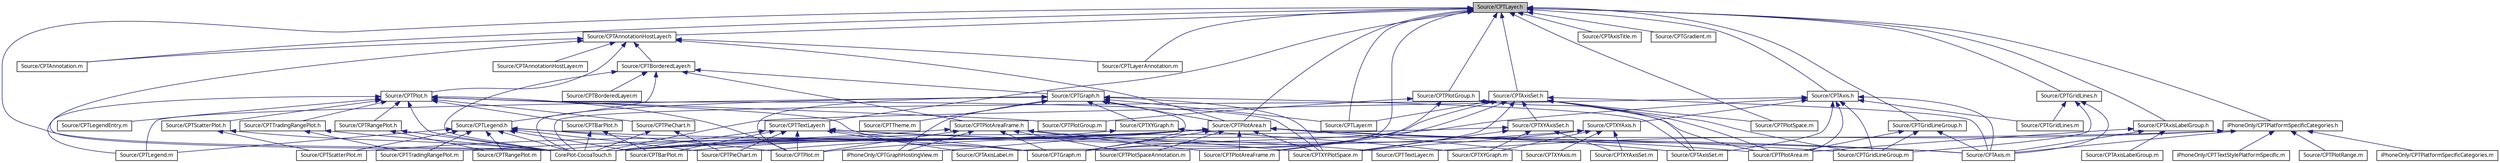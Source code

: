 digraph G
{
  bgcolor="transparent";
  edge [fontname="Lucinda Grande",fontsize="10",labelfontname="Lucinda Grande",labelfontsize="10"];
  node [fontname="Lucinda Grande",fontsize="10",shape=record];
  Node1 [label="Source/CPTLayer.h",height=0.2,width=0.4,color="black", fillcolor="grey75", style="filled" fontcolor="black"];
  Node1 -> Node2 [dir="back",color="midnightblue",fontsize="10",style="solid",fontname="Lucinda Grande"];
  Node2 [label="CorePlot-CocoaTouch.h",height=0.2,width=0.4,color="black",URL="$_core_plot-_cocoa_touch_8h.html"];
  Node1 -> Node3 [dir="back",color="midnightblue",fontsize="10",style="solid",fontname="Lucinda Grande"];
  Node3 [label="Source/CPTAnnotation.m",height=0.2,width=0.4,color="black",URL="$_c_p_t_annotation_8m.html"];
  Node1 -> Node4 [dir="back",color="midnightblue",fontsize="10",style="solid",fontname="Lucinda Grande"];
  Node4 [label="Source/CPTAnnotationHostLayer.h",height=0.2,width=0.4,color="black",URL="$_c_p_t_annotation_host_layer_8h.html"];
  Node4 -> Node2 [dir="back",color="midnightblue",fontsize="10",style="solid",fontname="Lucinda Grande"];
  Node4 -> Node3 [dir="back",color="midnightblue",fontsize="10",style="solid",fontname="Lucinda Grande"];
  Node4 -> Node5 [dir="back",color="midnightblue",fontsize="10",style="solid",fontname="Lucinda Grande"];
  Node5 [label="Source/CPTAnnotationHostLayer.m",height=0.2,width=0.4,color="black",URL="$_c_p_t_annotation_host_layer_8m.html"];
  Node4 -> Node6 [dir="back",color="midnightblue",fontsize="10",style="solid",fontname="Lucinda Grande"];
  Node6 [label="Source/CPTBorderedLayer.h",height=0.2,width=0.4,color="black",URL="$_c_p_t_bordered_layer_8h.html"];
  Node6 -> Node2 [dir="back",color="midnightblue",fontsize="10",style="solid",fontname="Lucinda Grande"];
  Node6 -> Node7 [dir="back",color="midnightblue",fontsize="10",style="solid",fontname="Lucinda Grande"];
  Node7 [label="Source/CPTGraph.h",height=0.2,width=0.4,color="black",URL="$_c_p_t_graph_8h.html"];
  Node7 -> Node2 [dir="back",color="midnightblue",fontsize="10",style="solid",fontname="Lucinda Grande"];
  Node7 -> Node8 [dir="back",color="midnightblue",fontsize="10",style="solid",fontname="Lucinda Grande"];
  Node8 [label="Source/CPTPlotArea.h",height=0.2,width=0.4,color="black",URL="$_c_p_t_plot_area_8h.html"];
  Node8 -> Node2 [dir="back",color="midnightblue",fontsize="10",style="solid",fontname="Lucinda Grande"];
  Node8 -> Node9 [dir="back",color="midnightblue",fontsize="10",style="solid",fontname="Lucinda Grande"];
  Node9 [label="Source/CPTAxis.m",height=0.2,width=0.4,color="black",URL="$_c_p_t_axis_8m.html"];
  Node8 -> Node10 [dir="back",color="midnightblue",fontsize="10",style="solid",fontname="Lucinda Grande"];
  Node10 [label="Source/CPTAxisSet.m",height=0.2,width=0.4,color="black",URL="$_c_p_t_axis_set_8m.html"];
  Node8 -> Node11 [dir="back",color="midnightblue",fontsize="10",style="solid",fontname="Lucinda Grande"];
  Node11 [label="Source/CPTBarPlot.m",height=0.2,width=0.4,color="black",URL="$_c_p_t_bar_plot_8m.html"];
  Node8 -> Node12 [dir="back",color="midnightblue",fontsize="10",style="solid",fontname="Lucinda Grande"];
  Node12 [label="Source/CPTGraph.m",height=0.2,width=0.4,color="black",URL="$_c_p_t_graph_8m.html"];
  Node8 -> Node13 [dir="back",color="midnightblue",fontsize="10",style="solid",fontname="Lucinda Grande"];
  Node13 [label="Source/CPTGridLineGroup.m",height=0.2,width=0.4,color="black",URL="$_c_p_t_grid_line_group_8m.html"];
  Node8 -> Node14 [dir="back",color="midnightblue",fontsize="10",style="solid",fontname="Lucinda Grande"];
  Node14 [label="Source/CPTPieChart.m",height=0.2,width=0.4,color="black",URL="$_c_p_t_pie_chart_8m.html"];
  Node8 -> Node15 [dir="back",color="midnightblue",fontsize="10",style="solid",fontname="Lucinda Grande"];
  Node15 [label="Source/CPTPlot.m",height=0.2,width=0.4,color="black",URL="$_c_p_t_plot_8m.html"];
  Node8 -> Node16 [dir="back",color="midnightblue",fontsize="10",style="solid",fontname="Lucinda Grande"];
  Node16 [label="Source/CPTPlotArea.m",height=0.2,width=0.4,color="black",URL="$_c_p_t_plot_area_8m.html"];
  Node8 -> Node17 [dir="back",color="midnightblue",fontsize="10",style="solid",fontname="Lucinda Grande"];
  Node17 [label="Source/CPTPlotAreaFrame.m",height=0.2,width=0.4,color="black",URL="$_c_p_t_plot_area_frame_8m.html"];
  Node8 -> Node18 [dir="back",color="midnightblue",fontsize="10",style="solid",fontname="Lucinda Grande"];
  Node18 [label="Source/CPTPlotSpaceAnnotation.m",height=0.2,width=0.4,color="black",URL="$_c_p_t_plot_space_annotation_8m.html"];
  Node8 -> Node19 [dir="back",color="midnightblue",fontsize="10",style="solid",fontname="Lucinda Grande"];
  Node19 [label="Source/CPTRangePlot.m",height=0.2,width=0.4,color="black",URL="$_c_p_t_range_plot_8m.html"];
  Node8 -> Node20 [dir="back",color="midnightblue",fontsize="10",style="solid",fontname="Lucinda Grande"];
  Node20 [label="Source/CPTScatterPlot.m",height=0.2,width=0.4,color="black",URL="$_c_p_t_scatter_plot_8m.html"];
  Node8 -> Node21 [dir="back",color="midnightblue",fontsize="10",style="solid",fontname="Lucinda Grande"];
  Node21 [label="Source/CPTTradingRangePlot.m",height=0.2,width=0.4,color="black",URL="$_c_p_t_trading_range_plot_8m.html"];
  Node8 -> Node22 [dir="back",color="midnightblue",fontsize="10",style="solid",fontname="Lucinda Grande"];
  Node22 [label="Source/CPTXYAxis.m",height=0.2,width=0.4,color="black",URL="$_c_p_t_x_y_axis_8m.html"];
  Node8 -> Node23 [dir="back",color="midnightblue",fontsize="10",style="solid",fontname="Lucinda Grande"];
  Node23 [label="Source/CPTXYPlotSpace.m",height=0.2,width=0.4,color="black",URL="$_c_p_t_x_y_plot_space_8m.html"];
  Node8 -> Node24 [dir="back",color="midnightblue",fontsize="10",style="solid",fontname="Lucinda Grande"];
  Node24 [label="iPhoneOnly/CPTGraphHostingView.m",height=0.2,width=0.4,color="black",URL="$_c_p_t_graph_hosting_view_8m.html"];
  Node7 -> Node10 [dir="back",color="midnightblue",fontsize="10",style="solid",fontname="Lucinda Grande"];
  Node7 -> Node12 [dir="back",color="midnightblue",fontsize="10",style="solid",fontname="Lucinda Grande"];
  Node7 -> Node25 [dir="back",color="midnightblue",fontsize="10",style="solid",fontname="Lucinda Grande"];
  Node25 [label="Source/CPTLayer.m",height=0.2,width=0.4,color="black",URL="$_c_p_t_layer_8m.html"];
  Node7 -> Node26 [dir="back",color="midnightblue",fontsize="10",style="solid",fontname="Lucinda Grande"];
  Node26 [label="Source/CPTLegend.m",height=0.2,width=0.4,color="black",URL="$_c_p_t_legend_8m.html"];
  Node7 -> Node15 [dir="back",color="midnightblue",fontsize="10",style="solid",fontname="Lucinda Grande"];
  Node7 -> Node27 [dir="back",color="midnightblue",fontsize="10",style="solid",fontname="Lucinda Grande"];
  Node27 [label="Source/CPTTheme.m",height=0.2,width=0.4,color="black",URL="$_c_p_t_theme_8m.html"];
  Node7 -> Node28 [dir="back",color="midnightblue",fontsize="10",style="solid",fontname="Lucinda Grande"];
  Node28 [label="Source/CPTXYGraph.h",height=0.2,width=0.4,color="black",URL="$_c_p_t_x_y_graph_8h.html"];
  Node28 -> Node2 [dir="back",color="midnightblue",fontsize="10",style="solid",fontname="Lucinda Grande"];
  Node28 -> Node29 [dir="back",color="midnightblue",fontsize="10",style="solid",fontname="Lucinda Grande"];
  Node29 [label="Source/CPTXYGraph.m",height=0.2,width=0.4,color="black",URL="$_c_p_t_x_y_graph_8m.html"];
  Node7 -> Node23 [dir="back",color="midnightblue",fontsize="10",style="solid",fontname="Lucinda Grande"];
  Node7 -> Node24 [dir="back",color="midnightblue",fontsize="10",style="solid",fontname="Lucinda Grande"];
  Node6 -> Node30 [dir="back",color="midnightblue",fontsize="10",style="solid",fontname="Lucinda Grande"];
  Node30 [label="Source/CPTBorderedLayer.m",height=0.2,width=0.4,color="black",URL="$_c_p_t_bordered_layer_8m.html"];
  Node6 -> Node31 [dir="back",color="midnightblue",fontsize="10",style="solid",fontname="Lucinda Grande"];
  Node31 [label="Source/CPTLegend.h",height=0.2,width=0.4,color="black",URL="$_c_p_t_legend_8h.html"];
  Node31 -> Node2 [dir="back",color="midnightblue",fontsize="10",style="solid",fontname="Lucinda Grande"];
  Node31 -> Node11 [dir="back",color="midnightblue",fontsize="10",style="solid",fontname="Lucinda Grande"];
  Node31 -> Node12 [dir="back",color="midnightblue",fontsize="10",style="solid",fontname="Lucinda Grande"];
  Node31 -> Node26 [dir="back",color="midnightblue",fontsize="10",style="solid",fontname="Lucinda Grande"];
  Node31 -> Node14 [dir="back",color="midnightblue",fontsize="10",style="solid",fontname="Lucinda Grande"];
  Node31 -> Node15 [dir="back",color="midnightblue",fontsize="10",style="solid",fontname="Lucinda Grande"];
  Node31 -> Node19 [dir="back",color="midnightblue",fontsize="10",style="solid",fontname="Lucinda Grande"];
  Node31 -> Node20 [dir="back",color="midnightblue",fontsize="10",style="solid",fontname="Lucinda Grande"];
  Node31 -> Node21 [dir="back",color="midnightblue",fontsize="10",style="solid",fontname="Lucinda Grande"];
  Node6 -> Node32 [dir="back",color="midnightblue",fontsize="10",style="solid",fontname="Lucinda Grande"];
  Node32 [label="Source/CPTPlotAreaFrame.h",height=0.2,width=0.4,color="black",URL="$_c_p_t_plot_area_frame_8h.html"];
  Node32 -> Node2 [dir="back",color="midnightblue",fontsize="10",style="solid",fontname="Lucinda Grande"];
  Node32 -> Node12 [dir="back",color="midnightblue",fontsize="10",style="solid",fontname="Lucinda Grande"];
  Node32 -> Node15 [dir="back",color="midnightblue",fontsize="10",style="solid",fontname="Lucinda Grande"];
  Node32 -> Node17 [dir="back",color="midnightblue",fontsize="10",style="solid",fontname="Lucinda Grande"];
  Node32 -> Node18 [dir="back",color="midnightblue",fontsize="10",style="solid",fontname="Lucinda Grande"];
  Node32 -> Node23 [dir="back",color="midnightblue",fontsize="10",style="solid",fontname="Lucinda Grande"];
  Node32 -> Node24 [dir="back",color="midnightblue",fontsize="10",style="solid",fontname="Lucinda Grande"];
  Node4 -> Node33 [dir="back",color="midnightblue",fontsize="10",style="solid",fontname="Lucinda Grande"];
  Node33 [label="Source/CPTLayerAnnotation.m",height=0.2,width=0.4,color="black",URL="$_c_p_t_layer_annotation_8m.html"];
  Node4 -> Node34 [dir="back",color="midnightblue",fontsize="10",style="solid",fontname="Lucinda Grande"];
  Node34 [label="Source/CPTPlot.h",height=0.2,width=0.4,color="black",URL="$_c_p_t_plot_8h.html"];
  Node34 -> Node2 [dir="back",color="midnightblue",fontsize="10",style="solid",fontname="Lucinda Grande"];
  Node34 -> Node35 [dir="back",color="midnightblue",fontsize="10",style="solid",fontname="Lucinda Grande"];
  Node35 [label="Source/CPTBarPlot.h",height=0.2,width=0.4,color="black",URL="$_c_p_t_bar_plot_8h.html"];
  Node35 -> Node2 [dir="back",color="midnightblue",fontsize="10",style="solid",fontname="Lucinda Grande"];
  Node35 -> Node11 [dir="back",color="midnightblue",fontsize="10",style="solid",fontname="Lucinda Grande"];
  Node34 -> Node12 [dir="back",color="midnightblue",fontsize="10",style="solid",fontname="Lucinda Grande"];
  Node34 -> Node26 [dir="back",color="midnightblue",fontsize="10",style="solid",fontname="Lucinda Grande"];
  Node34 -> Node36 [dir="back",color="midnightblue",fontsize="10",style="solid",fontname="Lucinda Grande"];
  Node36 [label="Source/CPTLegendEntry.m",height=0.2,width=0.4,color="black",URL="$_c_p_t_legend_entry_8m.html"];
  Node34 -> Node37 [dir="back",color="midnightblue",fontsize="10",style="solid",fontname="Lucinda Grande"];
  Node37 [label="Source/CPTPieChart.h",height=0.2,width=0.4,color="black",URL="$_c_p_t_pie_chart_8h.html"];
  Node37 -> Node2 [dir="back",color="midnightblue",fontsize="10",style="solid",fontname="Lucinda Grande"];
  Node37 -> Node14 [dir="back",color="midnightblue",fontsize="10",style="solid",fontname="Lucinda Grande"];
  Node34 -> Node15 [dir="back",color="midnightblue",fontsize="10",style="solid",fontname="Lucinda Grande"];
  Node34 -> Node38 [dir="back",color="midnightblue",fontsize="10",style="solid",fontname="Lucinda Grande"];
  Node38 [label="Source/CPTPlotGroup.m",height=0.2,width=0.4,color="black",URL="$_c_p_t_plot_group_8m.html"];
  Node34 -> Node39 [dir="back",color="midnightblue",fontsize="10",style="solid",fontname="Lucinda Grande"];
  Node39 [label="Source/CPTRangePlot.h",height=0.2,width=0.4,color="black",URL="$_c_p_t_range_plot_8h.html"];
  Node39 -> Node2 [dir="back",color="midnightblue",fontsize="10",style="solid",fontname="Lucinda Grande"];
  Node39 -> Node19 [dir="back",color="midnightblue",fontsize="10",style="solid",fontname="Lucinda Grande"];
  Node34 -> Node40 [dir="back",color="midnightblue",fontsize="10",style="solid",fontname="Lucinda Grande"];
  Node40 [label="Source/CPTScatterPlot.h",height=0.2,width=0.4,color="black",URL="$_c_p_t_scatter_plot_8h.html"];
  Node40 -> Node2 [dir="back",color="midnightblue",fontsize="10",style="solid",fontname="Lucinda Grande"];
  Node40 -> Node20 [dir="back",color="midnightblue",fontsize="10",style="solid",fontname="Lucinda Grande"];
  Node34 -> Node41 [dir="back",color="midnightblue",fontsize="10",style="solid",fontname="Lucinda Grande"];
  Node41 [label="Source/CPTTradingRangePlot.h",height=0.2,width=0.4,color="black",URL="$_c_p_t_trading_range_plot_8h.html"];
  Node41 -> Node2 [dir="back",color="midnightblue",fontsize="10",style="solid",fontname="Lucinda Grande"];
  Node41 -> Node21 [dir="back",color="midnightblue",fontsize="10",style="solid",fontname="Lucinda Grande"];
  Node34 -> Node23 [dir="back",color="midnightblue",fontsize="10",style="solid",fontname="Lucinda Grande"];
  Node4 -> Node8 [dir="back",color="midnightblue",fontsize="10",style="solid",fontname="Lucinda Grande"];
  Node1 -> Node42 [dir="back",color="midnightblue",fontsize="10",style="solid",fontname="Lucinda Grande"];
  Node42 [label="Source/CPTAxis.h",height=0.2,width=0.4,color="black",URL="$_c_p_t_axis_8h.html"];
  Node42 -> Node2 [dir="back",color="midnightblue",fontsize="10",style="solid",fontname="Lucinda Grande"];
  Node42 -> Node9 [dir="back",color="midnightblue",fontsize="10",style="solid",fontname="Lucinda Grande"];
  Node42 -> Node10 [dir="back",color="midnightblue",fontsize="10",style="solid",fontname="Lucinda Grande"];
  Node42 -> Node12 [dir="back",color="midnightblue",fontsize="10",style="solid",fontname="Lucinda Grande"];
  Node42 -> Node13 [dir="back",color="midnightblue",fontsize="10",style="solid",fontname="Lucinda Grande"];
  Node42 -> Node43 [dir="back",color="midnightblue",fontsize="10",style="solid",fontname="Lucinda Grande"];
  Node43 [label="Source/CPTGridLines.m",height=0.2,width=0.4,color="black",URL="$_c_p_t_grid_lines_8m.html"];
  Node42 -> Node16 [dir="back",color="midnightblue",fontsize="10",style="solid",fontname="Lucinda Grande"];
  Node42 -> Node44 [dir="back",color="midnightblue",fontsize="10",style="solid",fontname="Lucinda Grande"];
  Node44 [label="Source/CPTXYAxis.h",height=0.2,width=0.4,color="black",URL="$_c_p_t_x_y_axis_8h.html"];
  Node44 -> Node2 [dir="back",color="midnightblue",fontsize="10",style="solid",fontname="Lucinda Grande"];
  Node44 -> Node22 [dir="back",color="midnightblue",fontsize="10",style="solid",fontname="Lucinda Grande"];
  Node44 -> Node45 [dir="back",color="midnightblue",fontsize="10",style="solid",fontname="Lucinda Grande"];
  Node45 [label="Source/CPTXYAxisSet.m",height=0.2,width=0.4,color="black",URL="$_c_p_t_x_y_axis_set_8m.html"];
  Node44 -> Node29 [dir="back",color="midnightblue",fontsize="10",style="solid",fontname="Lucinda Grande"];
  Node44 -> Node23 [dir="back",color="midnightblue",fontsize="10",style="solid",fontname="Lucinda Grande"];
  Node1 -> Node8 [dir="back",color="midnightblue",fontsize="10",style="solid",fontname="Lucinda Grande"];
  Node1 -> Node46 [dir="back",color="midnightblue",fontsize="10",style="solid",fontname="Lucinda Grande"];
  Node46 [label="Source/CPTAxisLabel.m",height=0.2,width=0.4,color="black",URL="$_c_p_t_axis_label_8m.html"];
  Node1 -> Node47 [dir="back",color="midnightblue",fontsize="10",style="solid",fontname="Lucinda Grande"];
  Node47 [label="Source/CPTAxisLabelGroup.h",height=0.2,width=0.4,color="black",URL="$_c_p_t_axis_label_group_8h.html"];
  Node47 -> Node9 [dir="back",color="midnightblue",fontsize="10",style="solid",fontname="Lucinda Grande"];
  Node47 -> Node48 [dir="back",color="midnightblue",fontsize="10",style="solid",fontname="Lucinda Grande"];
  Node48 [label="Source/CPTAxisLabelGroup.m",height=0.2,width=0.4,color="black",URL="$_c_p_t_axis_label_group_8m.html"];
  Node47 -> Node16 [dir="back",color="midnightblue",fontsize="10",style="solid",fontname="Lucinda Grande"];
  Node1 -> Node49 [dir="back",color="midnightblue",fontsize="10",style="solid",fontname="Lucinda Grande"];
  Node49 [label="Source/CPTAxisSet.h",height=0.2,width=0.4,color="black",URL="$_c_p_t_axis_set_8h.html"];
  Node49 -> Node2 [dir="back",color="midnightblue",fontsize="10",style="solid",fontname="Lucinda Grande"];
  Node49 -> Node9 [dir="back",color="midnightblue",fontsize="10",style="solid",fontname="Lucinda Grande"];
  Node49 -> Node10 [dir="back",color="midnightblue",fontsize="10",style="solid",fontname="Lucinda Grande"];
  Node49 -> Node12 [dir="back",color="midnightblue",fontsize="10",style="solid",fontname="Lucinda Grande"];
  Node49 -> Node13 [dir="back",color="midnightblue",fontsize="10",style="solid",fontname="Lucinda Grande"];
  Node49 -> Node25 [dir="back",color="midnightblue",fontsize="10",style="solid",fontname="Lucinda Grande"];
  Node49 -> Node16 [dir="back",color="midnightblue",fontsize="10",style="solid",fontname="Lucinda Grande"];
  Node49 -> Node17 [dir="back",color="midnightblue",fontsize="10",style="solid",fontname="Lucinda Grande"];
  Node49 -> Node50 [dir="back",color="midnightblue",fontsize="10",style="solid",fontname="Lucinda Grande"];
  Node50 [label="Source/CPTPlotSpace.m",height=0.2,width=0.4,color="black",URL="$_c_p_t_plot_space_8m.html"];
  Node49 -> Node51 [dir="back",color="midnightblue",fontsize="10",style="solid",fontname="Lucinda Grande"];
  Node51 [label="Source/CPTXYAxisSet.h",height=0.2,width=0.4,color="black",URL="$_c_p_t_x_y_axis_set_8h.html"];
  Node51 -> Node2 [dir="back",color="midnightblue",fontsize="10",style="solid",fontname="Lucinda Grande"];
  Node51 -> Node45 [dir="back",color="midnightblue",fontsize="10",style="solid",fontname="Lucinda Grande"];
  Node51 -> Node29 [dir="back",color="midnightblue",fontsize="10",style="solid",fontname="Lucinda Grande"];
  Node51 -> Node23 [dir="back",color="midnightblue",fontsize="10",style="solid",fontname="Lucinda Grande"];
  Node49 -> Node23 [dir="back",color="midnightblue",fontsize="10",style="solid",fontname="Lucinda Grande"];
  Node1 -> Node52 [dir="back",color="midnightblue",fontsize="10",style="solid",fontname="Lucinda Grande"];
  Node52 [label="Source/CPTAxisTitle.m",height=0.2,width=0.4,color="black",URL="$_c_p_t_axis_title_8m.html"];
  Node1 -> Node53 [dir="back",color="midnightblue",fontsize="10",style="solid",fontname="Lucinda Grande"];
  Node53 [label="Source/CPTGradient.m",height=0.2,width=0.4,color="black",URL="$_c_p_t_gradient_8m.html"];
  Node1 -> Node54 [dir="back",color="midnightblue",fontsize="10",style="solid",fontname="Lucinda Grande"];
  Node54 [label="Source/CPTGridLineGroup.h",height=0.2,width=0.4,color="black",URL="$_c_p_t_grid_line_group_8h.html"];
  Node54 -> Node9 [dir="back",color="midnightblue",fontsize="10",style="solid",fontname="Lucinda Grande"];
  Node54 -> Node13 [dir="back",color="midnightblue",fontsize="10",style="solid",fontname="Lucinda Grande"];
  Node54 -> Node16 [dir="back",color="midnightblue",fontsize="10",style="solid",fontname="Lucinda Grande"];
  Node1 -> Node55 [dir="back",color="midnightblue",fontsize="10",style="solid",fontname="Lucinda Grande"];
  Node55 [label="Source/CPTGridLines.h",height=0.2,width=0.4,color="black",URL="$_c_p_t_grid_lines_8h.html"];
  Node55 -> Node9 [dir="back",color="midnightblue",fontsize="10",style="solid",fontname="Lucinda Grande"];
  Node55 -> Node13 [dir="back",color="midnightblue",fontsize="10",style="solid",fontname="Lucinda Grande"];
  Node55 -> Node43 [dir="back",color="midnightblue",fontsize="10",style="solid",fontname="Lucinda Grande"];
  Node1 -> Node25 [dir="back",color="midnightblue",fontsize="10",style="solid",fontname="Lucinda Grande"];
  Node1 -> Node33 [dir="back",color="midnightblue",fontsize="10",style="solid",fontname="Lucinda Grande"];
  Node1 -> Node56 [dir="back",color="midnightblue",fontsize="10",style="solid",fontname="Lucinda Grande"];
  Node56 [label="Source/CPTPlotGroup.h",height=0.2,width=0.4,color="black",URL="$_c_p_t_plot_group_8h.html"];
  Node56 -> Node16 [dir="back",color="midnightblue",fontsize="10",style="solid",fontname="Lucinda Grande"];
  Node56 -> Node17 [dir="back",color="midnightblue",fontsize="10",style="solid",fontname="Lucinda Grande"];
  Node56 -> Node38 [dir="back",color="midnightblue",fontsize="10",style="solid",fontname="Lucinda Grande"];
  Node1 -> Node50 [dir="back",color="midnightblue",fontsize="10",style="solid",fontname="Lucinda Grande"];
  Node1 -> Node57 [dir="back",color="midnightblue",fontsize="10",style="solid",fontname="Lucinda Grande"];
  Node57 [label="Source/CPTTextLayer.h",height=0.2,width=0.4,color="black",URL="$_c_p_t_text_layer_8h.html"];
  Node57 -> Node2 [dir="back",color="midnightblue",fontsize="10",style="solid",fontname="Lucinda Grande"];
  Node57 -> Node9 [dir="back",color="midnightblue",fontsize="10",style="solid",fontname="Lucinda Grande"];
  Node57 -> Node46 [dir="back",color="midnightblue",fontsize="10",style="solid",fontname="Lucinda Grande"];
  Node57 -> Node11 [dir="back",color="midnightblue",fontsize="10",style="solid",fontname="Lucinda Grande"];
  Node57 -> Node12 [dir="back",color="midnightblue",fontsize="10",style="solid",fontname="Lucinda Grande"];
  Node57 -> Node14 [dir="back",color="midnightblue",fontsize="10",style="solid",fontname="Lucinda Grande"];
  Node57 -> Node15 [dir="back",color="midnightblue",fontsize="10",style="solid",fontname="Lucinda Grande"];
  Node57 -> Node58 [dir="back",color="midnightblue",fontsize="10",style="solid",fontname="Lucinda Grande"];
  Node58 [label="Source/CPTTextLayer.m",height=0.2,width=0.4,color="black",URL="$_c_p_t_text_layer_8m.html"];
  Node1 -> Node59 [dir="back",color="midnightblue",fontsize="10",style="solid",fontname="Lucinda Grande"];
  Node59 [label="iPhoneOnly/CPTPlatformSpecificCategories.h",height=0.2,width=0.4,color="black",URL="$_c_p_t_platform_specific_categories_8h.html"];
  Node59 -> Node2 [dir="back",color="midnightblue",fontsize="10",style="solid",fontname="Lucinda Grande"];
  Node59 -> Node9 [dir="back",color="midnightblue",fontsize="10",style="solid",fontname="Lucinda Grande"];
  Node59 -> Node60 [dir="back",color="midnightblue",fontsize="10",style="solid",fontname="Lucinda Grande"];
  Node60 [label="Source/CPTPlotRange.m",height=0.2,width=0.4,color="black",URL="$_c_p_t_plot_range_8m.html"];
  Node59 -> Node58 [dir="back",color="midnightblue",fontsize="10",style="solid",fontname="Lucinda Grande"];
  Node59 -> Node61 [dir="back",color="midnightblue",fontsize="10",style="solid",fontname="Lucinda Grande"];
  Node61 [label="iPhoneOnly/CPTPlatformSpecificCategories.m",height=0.2,width=0.4,color="black",URL="$_c_p_t_platform_specific_categories_8m.html"];
  Node59 -> Node62 [dir="back",color="midnightblue",fontsize="10",style="solid",fontname="Lucinda Grande"];
  Node62 [label="iPhoneOnly/CPTTextStylePlatformSpecific.m",height=0.2,width=0.4,color="black",URL="$_c_p_t_text_style_platform_specific_8m.html"];
}

